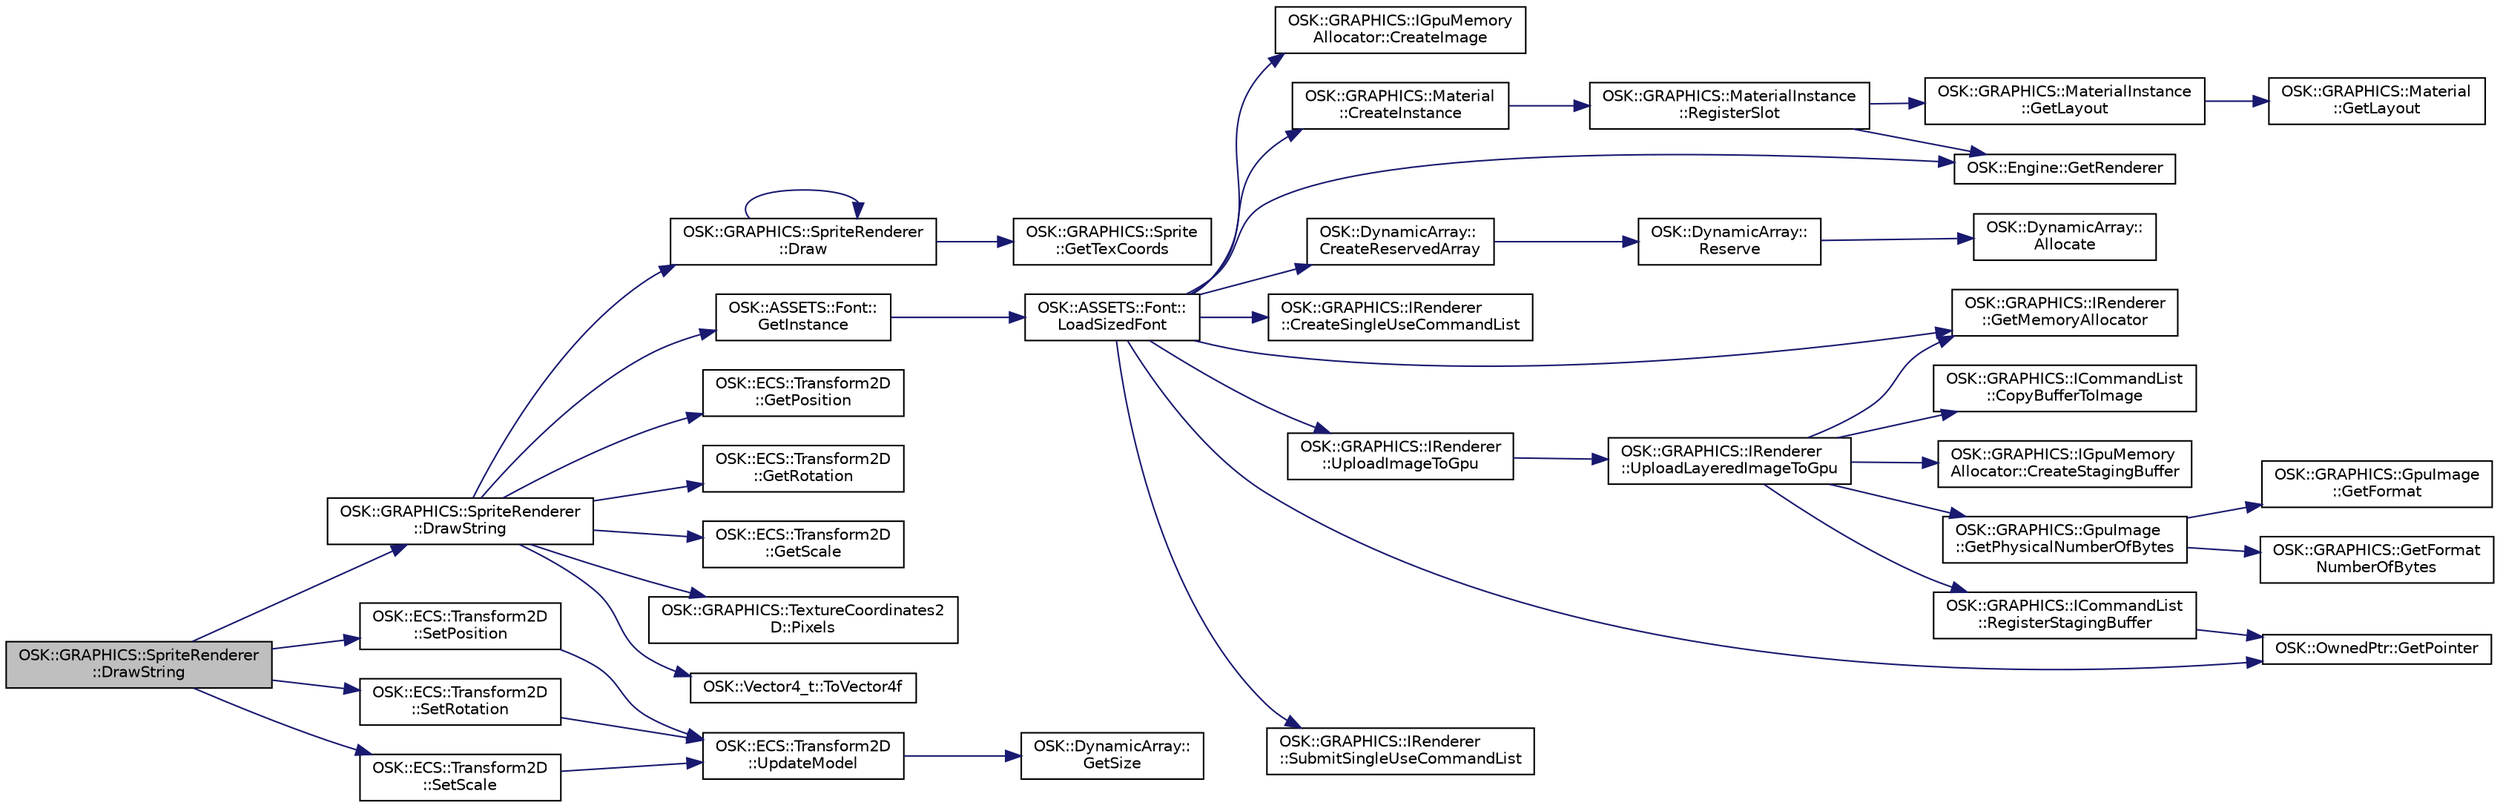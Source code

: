 digraph "OSK::GRAPHICS::SpriteRenderer::DrawString"
{
 // LATEX_PDF_SIZE
  edge [fontname="Helvetica",fontsize="10",labelfontname="Helvetica",labelfontsize="10"];
  node [fontname="Helvetica",fontsize="10",shape=record];
  rankdir="LR";
  Node1 [label="OSK::GRAPHICS::SpriteRenderer\l::DrawString",height=0.2,width=0.4,color="black", fillcolor="grey75", style="filled", fontcolor="black",tooltip="Renderiza el texto con la fuente indicada."];
  Node1 -> Node2 [color="midnightblue",fontsize="10",style="solid"];
  Node2 [label="OSK::GRAPHICS::SpriteRenderer\l::DrawString",height=0.2,width=0.4,color="black", fillcolor="white", style="filled",URL="$class_o_s_k_1_1_g_r_a_p_h_i_c_s_1_1_sprite_renderer.html#a778acb19ba79cb22e42f32d4f775a811",tooltip="Renderiza el texto con la fuente indicada."];
  Node2 -> Node3 [color="midnightblue",fontsize="10",style="solid"];
  Node3 [label="OSK::GRAPHICS::SpriteRenderer\l::Draw",height=0.2,width=0.4,color="black", fillcolor="white", style="filled",URL="$class_o_s_k_1_1_g_r_a_p_h_i_c_s_1_1_sprite_renderer.html#a0a92f1829e695be451b022660dbe63e1",tooltip="Renderiza un sprite 2D."];
  Node3 -> Node3 [color="midnightblue",fontsize="10",style="solid"];
  Node3 -> Node4 [color="midnightblue",fontsize="10",style="solid"];
  Node4 [label="OSK::GRAPHICS::Sprite\l::GetTexCoords",height=0.2,width=0.4,color="black", fillcolor="white", style="filled",URL="$class_o_s_k_1_1_g_r_a_p_h_i_c_s_1_1_sprite.html#a73e11c31d9a6a64a3ee36b8981d12e72",tooltip="Devuelve las coordenadas de textura del sprite, normalizadas (0.0 - 1.0)."];
  Node2 -> Node5 [color="midnightblue",fontsize="10",style="solid"];
  Node5 [label="OSK::ASSETS::Font::\lGetInstance",height=0.2,width=0.4,color="black", fillcolor="white", style="filled",URL="$class_o_s_k_1_1_a_s_s_e_t_s_1_1_font.html#a6ae51ef135fdb7fc4ce7c74b1f1d7c9d",tooltip="Devuelve la información de una instancia de la fuente con el tamaño dado."];
  Node5 -> Node6 [color="midnightblue",fontsize="10",style="solid"];
  Node6 [label="OSK::ASSETS::Font::\lLoadSizedFont",height=0.2,width=0.4,color="black", fillcolor="white", style="filled",URL="$class_o_s_k_1_1_a_s_s_e_t_s_1_1_font.html#a5db23936cef420c1ba8253b95d78b2fc",tooltip="Genera la imagen de la fuente para el tamaño de letra dado."];
  Node6 -> Node7 [color="midnightblue",fontsize="10",style="solid"];
  Node7 [label="OSK::GRAPHICS::IGpuMemory\lAllocator::CreateImage",height=0.2,width=0.4,color="black", fillcolor="white", style="filled",URL="$class_o_s_k_1_1_g_r_a_p_h_i_c_s_1_1_i_gpu_memory_allocator.html#a9edc56722522b79a352ce378e1ac8595",tooltip="Crea una nueva imagen en la GPU."];
  Node6 -> Node8 [color="midnightblue",fontsize="10",style="solid"];
  Node8 [label="OSK::GRAPHICS::Material\l::CreateInstance",height=0.2,width=0.4,color="black", fillcolor="white", style="filled",URL="$class_o_s_k_1_1_g_r_a_p_h_i_c_s_1_1_material.html#acf1dacea3b45a53ca86d96e30af22af1",tooltip="Crea y devuelve una nueva instancia de este material."];
  Node8 -> Node9 [color="midnightblue",fontsize="10",style="solid"];
  Node9 [label="OSK::GRAPHICS::MaterialInstance\l::RegisterSlot",height=0.2,width=0.4,color="black", fillcolor="white", style="filled",URL="$class_o_s_k_1_1_g_r_a_p_h_i_c_s_1_1_material_instance.html#a2293d59b8bd0c6c02dfb5cafc41261c0",tooltip="Registra un slot."];
  Node9 -> Node10 [color="midnightblue",fontsize="10",style="solid"];
  Node10 [label="OSK::GRAPHICS::MaterialInstance\l::GetLayout",height=0.2,width=0.4,color="black", fillcolor="white", style="filled",URL="$class_o_s_k_1_1_g_r_a_p_h_i_c_s_1_1_material_instance.html#a5d7d87b3da1560a7a77fd9b3cafc957f",tooltip="Devuelve el layout de esta instancia (es decir, el layout del material padre)."];
  Node10 -> Node11 [color="midnightblue",fontsize="10",style="solid"];
  Node11 [label="OSK::GRAPHICS::Material\l::GetLayout",height=0.2,width=0.4,color="black", fillcolor="white", style="filled",URL="$class_o_s_k_1_1_g_r_a_p_h_i_c_s_1_1_material.html#a29f2fe999bf8857dbbb65fb73df335ca",tooltip=" "];
  Node9 -> Node12 [color="midnightblue",fontsize="10",style="solid"];
  Node12 [label="OSK::Engine::GetRenderer",height=0.2,width=0.4,color="black", fillcolor="white", style="filled",URL="$class_o_s_k_1_1_engine.html#a019c5397d042224c134b7fd22c739d00",tooltip=" "];
  Node6 -> Node13 [color="midnightblue",fontsize="10",style="solid"];
  Node13 [label="OSK::DynamicArray::\lCreateReservedArray",height=0.2,width=0.4,color="black", fillcolor="white", style="filled",URL="$class_o_s_k_1_1_dynamic_array.html#a05c1d595ea13dde44703e78c3b186fb5",tooltip="Crea un DynamicArray con espacio reservado para el número de elementos dado."];
  Node13 -> Node14 [color="midnightblue",fontsize="10",style="solid"];
  Node14 [label="OSK::DynamicArray::\lReserve",height=0.2,width=0.4,color="black", fillcolor="white", style="filled",URL="$class_o_s_k_1_1_dynamic_array.html#a34323ddf4963e2097def5d8c3f80c08e",tooltip="Cambia el tamaño del array. Los datos se conservan, siempre que se pueda."];
  Node14 -> Node15 [color="midnightblue",fontsize="10",style="solid"];
  Node15 [label="OSK::DynamicArray::\lAllocate",height=0.2,width=0.4,color="black", fillcolor="white", style="filled",URL="$class_o_s_k_1_1_dynamic_array.html#acf322bf27bf4bfd581079500c67171a6",tooltip="Reserva espacio para 'size' elementos. Preserva los elementos anteriores."];
  Node6 -> Node16 [color="midnightblue",fontsize="10",style="solid"];
  Node16 [label="OSK::GRAPHICS::IRenderer\l::CreateSingleUseCommandList",height=0.2,width=0.4,color="black", fillcolor="white", style="filled",URL="$class_o_s_k_1_1_g_r_a_p_h_i_c_s_1_1_i_renderer.html#a0fa1cd26067c520e90cfa647f66e8366",tooltip="Crea una lista de comandos para un único uso. Útil para enviar datos a la GPU, por ejemplo."];
  Node6 -> Node17 [color="midnightblue",fontsize="10",style="solid"];
  Node17 [label="OSK::GRAPHICS::IRenderer\l::GetMemoryAllocator",height=0.2,width=0.4,color="black", fillcolor="white", style="filled",URL="$class_o_s_k_1_1_g_r_a_p_h_i_c_s_1_1_i_renderer.html#acf03703bbb6f031f905612d86f104b38",tooltip=" "];
  Node6 -> Node18 [color="midnightblue",fontsize="10",style="solid"];
  Node18 [label="OSK::OwnedPtr::GetPointer",height=0.2,width=0.4,color="black", fillcolor="white", style="filled",URL="$class_o_s_k_1_1_owned_ptr.html#a81dfab2299056fc9858aace55fca0042",tooltip="Devuelve el puntero nativo."];
  Node6 -> Node12 [color="midnightblue",fontsize="10",style="solid"];
  Node6 -> Node19 [color="midnightblue",fontsize="10",style="solid"];
  Node19 [label="OSK::GRAPHICS::IRenderer\l::SubmitSingleUseCommandList",height=0.2,width=0.4,color="black", fillcolor="white", style="filled",URL="$class_o_s_k_1_1_g_r_a_p_h_i_c_s_1_1_i_renderer.html#af337a6b45b1e298a4edff91981586d14",tooltip="Ejecuta el contenido de la lista de comandos."];
  Node6 -> Node20 [color="midnightblue",fontsize="10",style="solid"];
  Node20 [label="OSK::GRAPHICS::IRenderer\l::UploadImageToGpu",height=0.2,width=0.4,color="black", fillcolor="white", style="filled",URL="$class_o_s_k_1_1_g_r_a_p_h_i_c_s_1_1_i_renderer.html#a84c879978d05eb6e5ac7828dd115ab5d",tooltip="Rellena la imagen en la GPU con los datos dados."];
  Node20 -> Node21 [color="midnightblue",fontsize="10",style="solid"];
  Node21 [label="OSK::GRAPHICS::IRenderer\l::UploadLayeredImageToGpu",height=0.2,width=0.4,color="black", fillcolor="white", style="filled",URL="$class_o_s_k_1_1_g_r_a_p_h_i_c_s_1_1_i_renderer.html#a0dea54038eea4c0f8c0a7013ab6adac7",tooltip="Rellena la imagen en la GPU con los datos dados."];
  Node21 -> Node22 [color="midnightblue",fontsize="10",style="solid"];
  Node22 [label="OSK::GRAPHICS::ICommandList\l::CopyBufferToImage",height=0.2,width=0.4,color="black", fillcolor="white", style="filled",URL="$class_o_s_k_1_1_g_r_a_p_h_i_c_s_1_1_i_command_list.html#a9676cdfe4a2411cb5993f9509a24e3c5",tooltip="Copia la imagen guardada en un buffer a una imagen en la GPU. Para poder subir una imagen a la GPU,..."];
  Node21 -> Node23 [color="midnightblue",fontsize="10",style="solid"];
  Node23 [label="OSK::GRAPHICS::IGpuMemory\lAllocator::CreateStagingBuffer",height=0.2,width=0.4,color="black", fillcolor="white", style="filled",URL="$class_o_s_k_1_1_g_r_a_p_h_i_c_s_1_1_i_gpu_memory_allocator.html#a8c3f7f23fc42ae519483fcd4c5dac305",tooltip="Crea un buffer temporal con el tamaño dado."];
  Node21 -> Node17 [color="midnightblue",fontsize="10",style="solid"];
  Node21 -> Node24 [color="midnightblue",fontsize="10",style="solid"];
  Node24 [label="OSK::GRAPHICS::GpuImage\l::GetPhysicalNumberOfBytes",height=0.2,width=0.4,color="black", fillcolor="white", style="filled",URL="$class_o_s_k_1_1_g_r_a_p_h_i_c_s_1_1_gpu_image.html#ac8e03db4a14a8612958758e67703e33f",tooltip="Devuelve el número de bytes reales que ocupa esta imagen en la memoria de la GPU"];
  Node24 -> Node25 [color="midnightblue",fontsize="10",style="solid"];
  Node25 [label="OSK::GRAPHICS::GpuImage\l::GetFormat",height=0.2,width=0.4,color="black", fillcolor="white", style="filled",URL="$class_o_s_k_1_1_g_r_a_p_h_i_c_s_1_1_gpu_image.html#a7fbd0307d9e9147312004fecca6b73ba",tooltip=" "];
  Node24 -> Node26 [color="midnightblue",fontsize="10",style="solid"];
  Node26 [label="OSK::GRAPHICS::GetFormat\lNumberOfBytes",height=0.2,width=0.4,color="black", fillcolor="white", style="filled",URL="$namespace_o_s_k_1_1_g_r_a_p_h_i_c_s.html#abd894ab72db6cb1f2762684830d7354c",tooltip="Devuelve el número de bytes que ocupa un píxel de un formato dado."];
  Node21 -> Node27 [color="midnightblue",fontsize="10",style="solid"];
  Node27 [label="OSK::GRAPHICS::ICommandList\l::RegisterStagingBuffer",height=0.2,width=0.4,color="black", fillcolor="white", style="filled",URL="$class_o_s_k_1_1_g_r_a_p_h_i_c_s_1_1_i_command_list.html#a78589eeb1aaa3971b96da0d8d3abbf0d",tooltip="Registra un buffer intermedio. Como la operación de copia de datos de un buffer intermedio a un buffe..."];
  Node27 -> Node18 [color="midnightblue",fontsize="10",style="solid"];
  Node2 -> Node28 [color="midnightblue",fontsize="10",style="solid"];
  Node28 [label="OSK::ECS::Transform2D\l::GetPosition",height=0.2,width=0.4,color="black", fillcolor="white", style="filled",URL="$class_o_s_k_1_1_e_c_s_1_1_transform2_d.html#a91ae8691a7cb6100eccea450d594f178",tooltip="Vector posición en el mundo 2D."];
  Node2 -> Node29 [color="midnightblue",fontsize="10",style="solid"];
  Node29 [label="OSK::ECS::Transform2D\l::GetRotation",height=0.2,width=0.4,color="black", fillcolor="white", style="filled",URL="$class_o_s_k_1_1_e_c_s_1_1_transform2_d.html#a0b811ac01223cfcf4b9ac7db944ac2ce",tooltip="Rotación en el mundo 2D."];
  Node2 -> Node30 [color="midnightblue",fontsize="10",style="solid"];
  Node30 [label="OSK::ECS::Transform2D\l::GetScale",height=0.2,width=0.4,color="black", fillcolor="white", style="filled",URL="$class_o_s_k_1_1_e_c_s_1_1_transform2_d.html#aed415fd5e175501eeae8f3176a2854d9",tooltip="Vector escala en el mundo 2D."];
  Node2 -> Node31 [color="midnightblue",fontsize="10",style="solid"];
  Node31 [label="OSK::GRAPHICS::TextureCoordinates2\lD::Pixels",height=0.2,width=0.4,color="black", fillcolor="white", style="filled",URL="$struct_o_s_k_1_1_g_r_a_p_h_i_c_s_1_1_texture_coordinates2_d.html#a107958ec64dc5601aa71636fc66963e5",tooltip="Crea las coordenadas por píxeles."];
  Node2 -> Node32 [color="midnightblue",fontsize="10",style="solid"];
  Node32 [label="OSK::Vector4_t::ToVector4f",height=0.2,width=0.4,color="black", fillcolor="white", style="filled",URL="$class_o_s_k_1_1_vector4__t.html#ae04fb43d5fdc6fe55b67c233f3b78875",tooltip="Devuelve un Vector4f a partir de este."];
  Node1 -> Node33 [color="midnightblue",fontsize="10",style="solid"];
  Node33 [label="OSK::ECS::Transform2D\l::SetPosition",height=0.2,width=0.4,color="black", fillcolor="white", style="filled",URL="$class_o_s_k_1_1_e_c_s_1_1_transform2_d.html#ab2b4d541641214df156f56415ae97d13",tooltip="Establece la posición."];
  Node33 -> Node34 [color="midnightblue",fontsize="10",style="solid"];
  Node34 [label="OSK::ECS::Transform2D\l::UpdateModel",height=0.2,width=0.4,color="black", fillcolor="white", style="filled",URL="$class_o_s_k_1_1_e_c_s_1_1_transform2_d.html#a7f0d1cae30ec803e5d55019c97bce79a",tooltip="Actualiza la matriz modelo, y la de sus hijos."];
  Node34 -> Node35 [color="midnightblue",fontsize="10",style="solid"];
  Node35 [label="OSK::DynamicArray::\lGetSize",height=0.2,width=0.4,color="black", fillcolor="white", style="filled",URL="$class_o_s_k_1_1_dynamic_array.html#a94d0cbf0543d0c976de674d31b15df90",tooltip="Devuelve el número de elementos almacenados."];
  Node1 -> Node36 [color="midnightblue",fontsize="10",style="solid"];
  Node36 [label="OSK::ECS::Transform2D\l::SetRotation",height=0.2,width=0.4,color="black", fillcolor="white", style="filled",URL="$class_o_s_k_1_1_e_c_s_1_1_transform2_d.html#ad0b16b933da9061638161ea51ced132e",tooltip="Establece la rotación del transform."];
  Node36 -> Node34 [color="midnightblue",fontsize="10",style="solid"];
  Node1 -> Node37 [color="midnightblue",fontsize="10",style="solid"];
  Node37 [label="OSK::ECS::Transform2D\l::SetScale",height=0.2,width=0.4,color="black", fillcolor="white", style="filled",URL="$class_o_s_k_1_1_e_c_s_1_1_transform2_d.html#a4dacdf71db229722717bc2fe710edc36",tooltip="Establece la escala."];
  Node37 -> Node34 [color="midnightblue",fontsize="10",style="solid"];
}

